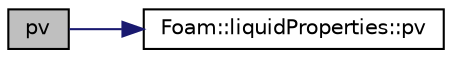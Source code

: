 digraph "pv"
{
  bgcolor="transparent";
  edge [fontname="Helvetica",fontsize="10",labelfontname="Helvetica",labelfontsize="10"];
  node [fontname="Helvetica",fontsize="10",shape=record];
  rankdir="LR";
  Node1 [label="pv",height=0.2,width=0.4,color="black", fillcolor="grey75", style="filled", fontcolor="black"];
  Node1 -> Node2 [color="midnightblue",fontsize="10",style="solid",fontname="Helvetica"];
  Node2 [label="Foam::liquidProperties::pv",height=0.2,width=0.4,color="black",URL="$a01387.html#a5260d9b7d16fe83c9e77a099f8b3ce3b",tooltip="Vapour pressure [Pa]. "];
}
